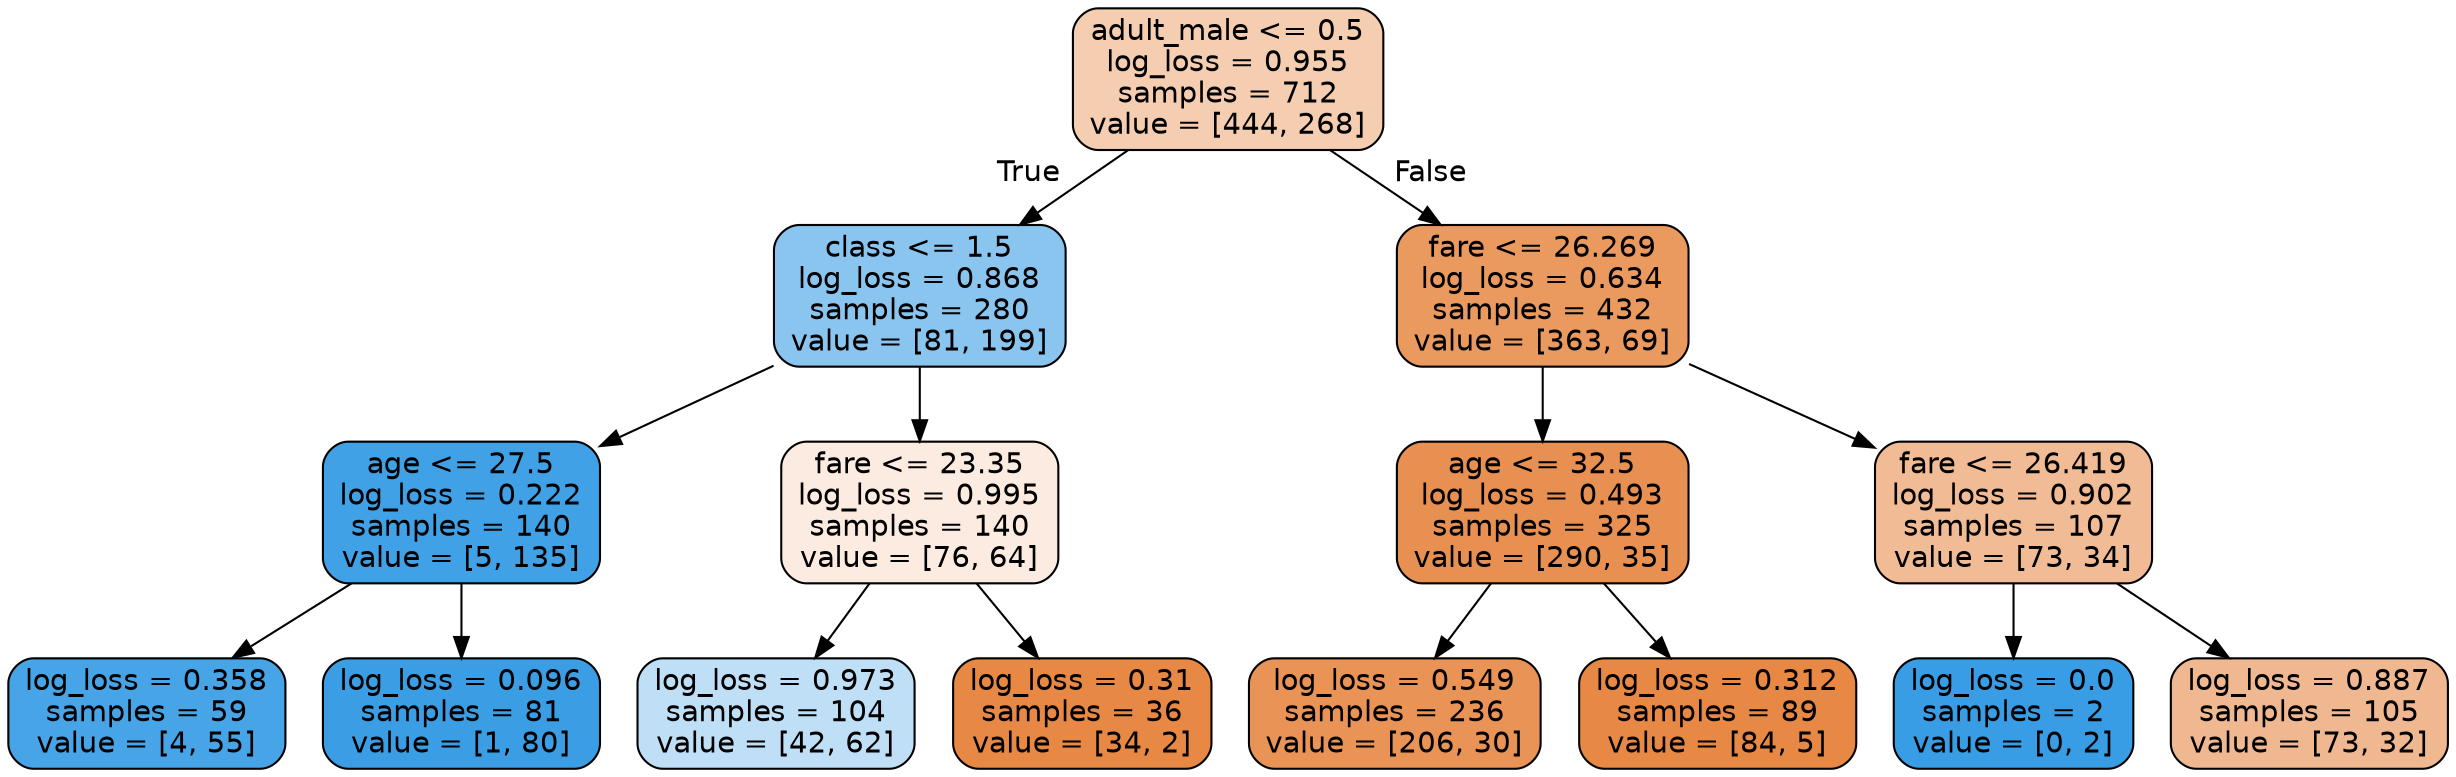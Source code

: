 digraph Tree {
node [shape=box, style="filled, rounded", color="black", fontname="helvetica"] ;
edge [fontname="helvetica"] ;
0 [label="adult_male <= 0.5\nlog_loss = 0.955\nsamples = 712\nvalue = [444, 268]", fillcolor="#f5cdb1"] ;
1 [label="class <= 1.5\nlog_loss = 0.868\nsamples = 280\nvalue = [81, 199]", fillcolor="#8ac5f0"] ;
0 -> 1 [labeldistance=2.5, labelangle=45, headlabel="True"] ;
2 [label="age <= 27.5\nlog_loss = 0.222\nsamples = 140\nvalue = [5, 135]", fillcolor="#40a1e6"] ;
1 -> 2 ;
3 [label="log_loss = 0.358\nsamples = 59\nvalue = [4, 55]", fillcolor="#47a4e7"] ;
2 -> 3 ;
4 [label="log_loss = 0.096\nsamples = 81\nvalue = [1, 80]", fillcolor="#3b9ee5"] ;
2 -> 4 ;
5 [label="fare <= 23.35\nlog_loss = 0.995\nsamples = 140\nvalue = [76, 64]", fillcolor="#fbebe0"] ;
1 -> 5 ;
6 [label="log_loss = 0.973\nsamples = 104\nvalue = [42, 62]", fillcolor="#bfdff7"] ;
5 -> 6 ;
7 [label="log_loss = 0.31\nsamples = 36\nvalue = [34, 2]", fillcolor="#e78845"] ;
5 -> 7 ;
8 [label="fare <= 26.269\nlog_loss = 0.634\nsamples = 432\nvalue = [363, 69]", fillcolor="#ea995f"] ;
0 -> 8 [labeldistance=2.5, labelangle=-45, headlabel="False"] ;
9 [label="age <= 32.5\nlog_loss = 0.493\nsamples = 325\nvalue = [290, 35]", fillcolor="#e89051"] ;
8 -> 9 ;
10 [label="log_loss = 0.549\nsamples = 236\nvalue = [206, 30]", fillcolor="#e99356"] ;
9 -> 10 ;
11 [label="log_loss = 0.312\nsamples = 89\nvalue = [84, 5]", fillcolor="#e78845"] ;
9 -> 11 ;
12 [label="fare <= 26.419\nlog_loss = 0.902\nsamples = 107\nvalue = [73, 34]", fillcolor="#f1bc95"] ;
8 -> 12 ;
13 [label="log_loss = 0.0\nsamples = 2\nvalue = [0, 2]", fillcolor="#399de5"] ;
12 -> 13 ;
14 [label="log_loss = 0.887\nsamples = 105\nvalue = [73, 32]", fillcolor="#f0b890"] ;
12 -> 14 ;
}
